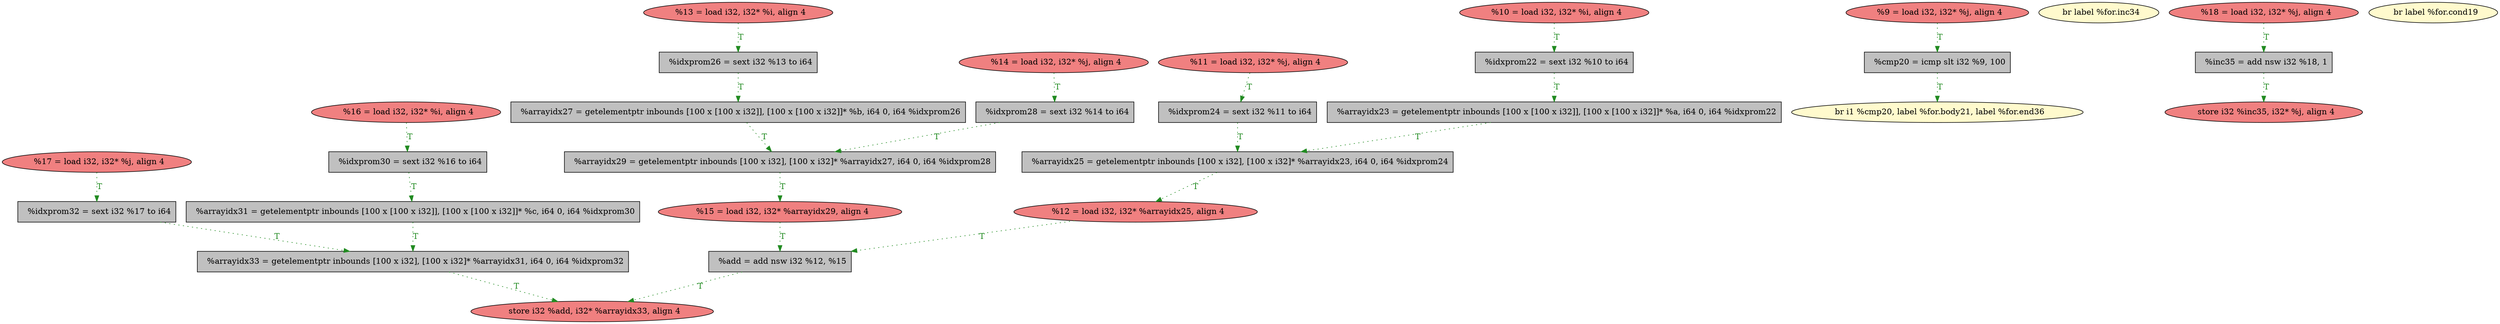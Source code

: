 
digraph G {


node1008 [fillcolor=lightcoral,label="  %12 = load i32, i32* %arrayidx25, align 4",shape=ellipse,style=filled ]
node1007 [fillcolor=grey,label="  %arrayidx27 = getelementptr inbounds [100 x [100 x i32]], [100 x [100 x i32]]* %b, i64 0, i64 %idxprom26",shape=rectangle,style=filled ]
node1006 [fillcolor=grey,label="  %idxprom22 = sext i32 %10 to i64",shape=rectangle,style=filled ]
node1003 [fillcolor=lightcoral,label="  %9 = load i32, i32* %j, align 4",shape=ellipse,style=filled ]
node1001 [fillcolor=grey,label="  %arrayidx29 = getelementptr inbounds [100 x i32], [100 x i32]* %arrayidx27, i64 0, i64 %idxprom28",shape=rectangle,style=filled ]
node1000 [fillcolor=grey,label="  %idxprom24 = sext i32 %11 to i64",shape=rectangle,style=filled ]
node999 [fillcolor=grey,label="  %idxprom26 = sext i32 %13 to i64",shape=rectangle,style=filled ]
node998 [fillcolor=lightcoral,label="  %17 = load i32, i32* %j, align 4",shape=ellipse,style=filled ]
node997 [fillcolor=lemonchiffon,label="  br i1 %cmp20, label %for.body21, label %for.end36",shape=ellipse,style=filled ]
node996 [fillcolor=grey,label="  %idxprom32 = sext i32 %17 to i64",shape=rectangle,style=filled ]
node985 [fillcolor=lemonchiffon,label="  br label %for.inc34",shape=ellipse,style=filled ]
node987 [fillcolor=grey,label="  %add = add nsw i32 %12, %15",shape=rectangle,style=filled ]
node984 [fillcolor=grey,label="  %arrayidx31 = getelementptr inbounds [100 x [100 x i32]], [100 x [100 x i32]]* %c, i64 0, i64 %idxprom30",shape=rectangle,style=filled ]
node1005 [fillcolor=grey,label="  %arrayidx25 = getelementptr inbounds [100 x i32], [100 x i32]* %arrayidx23, i64 0, i64 %idxprom24",shape=rectangle,style=filled ]
node983 [fillcolor=lightcoral,label="  store i32 %add, i32* %arrayidx33, align 4",shape=ellipse,style=filled ]
node981 [fillcolor=grey,label="  %inc35 = add nsw i32 %18, 1",shape=rectangle,style=filled ]
node986 [fillcolor=grey,label="  %idxprom30 = sext i32 %16 to i64",shape=rectangle,style=filled ]
node988 [fillcolor=lightcoral,label="  %18 = load i32, i32* %j, align 4",shape=ellipse,style=filled ]
node989 [fillcolor=lightcoral,label="  %15 = load i32, i32* %arrayidx29, align 4",shape=ellipse,style=filled ]
node1002 [fillcolor=grey,label="  %arrayidx33 = getelementptr inbounds [100 x i32], [100 x i32]* %arrayidx31, i64 0, i64 %idxprom32",shape=rectangle,style=filled ]
node990 [fillcolor=grey,label="  %arrayidx23 = getelementptr inbounds [100 x [100 x i32]], [100 x [100 x i32]]* %a, i64 0, i64 %idxprom22",shape=rectangle,style=filled ]
node980 [fillcolor=lemonchiffon,label="  br label %for.cond19",shape=ellipse,style=filled ]
node982 [fillcolor=lightcoral,label="  store i32 %inc35, i32* %j, align 4",shape=ellipse,style=filled ]
node991 [fillcolor=lightcoral,label="  %16 = load i32, i32* %i, align 4",shape=ellipse,style=filled ]
node1009 [fillcolor=lightcoral,label="  %14 = load i32, i32* %j, align 4",shape=ellipse,style=filled ]
node994 [fillcolor=lightcoral,label="  %13 = load i32, i32* %i, align 4",shape=ellipse,style=filled ]
node992 [fillcolor=lightcoral,label="  %10 = load i32, i32* %i, align 4",shape=ellipse,style=filled ]
node993 [fillcolor=lightcoral,label="  %11 = load i32, i32* %j, align 4",shape=ellipse,style=filled ]
node1004 [fillcolor=grey,label="  %cmp20 = icmp slt i32 %9, 100",shape=rectangle,style=filled ]
node995 [fillcolor=grey,label="  %idxprom28 = sext i32 %14 to i64",shape=rectangle,style=filled ]

node998->node996 [style=dotted,color=forestgreen,label="T",fontcolor=forestgreen ]
node996->node1002 [style=dotted,color=forestgreen,label="T",fontcolor=forestgreen ]
node991->node986 [style=dotted,color=forestgreen,label="T",fontcolor=forestgreen ]
node994->node999 [style=dotted,color=forestgreen,label="T",fontcolor=forestgreen ]
node993->node1000 [style=dotted,color=forestgreen,label="T",fontcolor=forestgreen ]
node1007->node1001 [style=dotted,color=forestgreen,label="T",fontcolor=forestgreen ]
node984->node1002 [style=dotted,color=forestgreen,label="T",fontcolor=forestgreen ]
node1002->node983 [style=dotted,color=forestgreen,label="T",fontcolor=forestgreen ]
node1001->node989 [style=dotted,color=forestgreen,label="T",fontcolor=forestgreen ]
node988->node981 [style=dotted,color=forestgreen,label="T",fontcolor=forestgreen ]
node1009->node995 [style=dotted,color=forestgreen,label="T",fontcolor=forestgreen ]
node1004->node997 [style=dotted,color=forestgreen,label="T",fontcolor=forestgreen ]
node1003->node1004 [style=dotted,color=forestgreen,label="T",fontcolor=forestgreen ]
node981->node982 [style=dotted,color=forestgreen,label="T",fontcolor=forestgreen ]
node1008->node987 [style=dotted,color=forestgreen,label="T",fontcolor=forestgreen ]
node989->node987 [style=dotted,color=forestgreen,label="T",fontcolor=forestgreen ]
node995->node1001 [style=dotted,color=forestgreen,label="T",fontcolor=forestgreen ]
node990->node1005 [style=dotted,color=forestgreen,label="T",fontcolor=forestgreen ]
node1000->node1005 [style=dotted,color=forestgreen,label="T",fontcolor=forestgreen ]
node987->node983 [style=dotted,color=forestgreen,label="T",fontcolor=forestgreen ]
node986->node984 [style=dotted,color=forestgreen,label="T",fontcolor=forestgreen ]
node1006->node990 [style=dotted,color=forestgreen,label="T",fontcolor=forestgreen ]
node992->node1006 [style=dotted,color=forestgreen,label="T",fontcolor=forestgreen ]
node999->node1007 [style=dotted,color=forestgreen,label="T",fontcolor=forestgreen ]
node1005->node1008 [style=dotted,color=forestgreen,label="T",fontcolor=forestgreen ]


}
